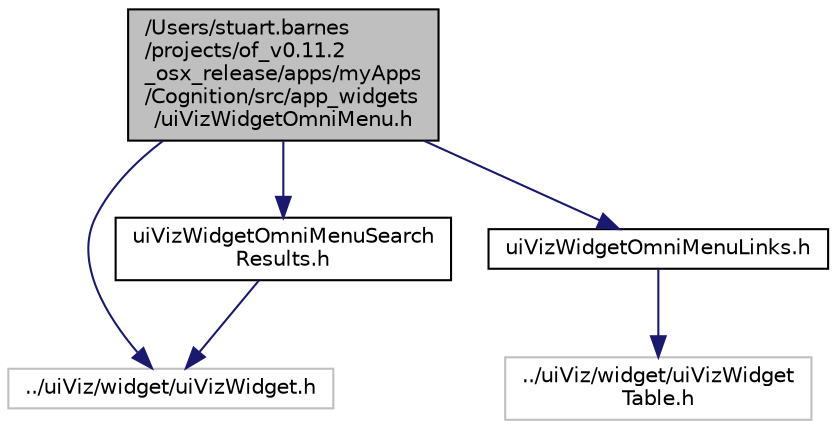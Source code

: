 digraph "/Users/stuart.barnes/projects/of_v0.11.2_osx_release/apps/myApps/Cognition/src/app_widgets/uiVizWidgetOmniMenu.h"
{
 // LATEX_PDF_SIZE
  edge [fontname="Helvetica",fontsize="10",labelfontname="Helvetica",labelfontsize="10"];
  node [fontname="Helvetica",fontsize="10",shape=record];
  Node1 [label="/Users/stuart.barnes\l/projects/of_v0.11.2\l_osx_release/apps/myApps\l/Cognition/src/app_widgets\l/uiVizWidgetOmniMenu.h",height=0.2,width=0.4,color="black", fillcolor="grey75", style="filled", fontcolor="black",tooltip=" "];
  Node1 -> Node2 [color="midnightblue",fontsize="10",style="solid",fontname="Helvetica"];
  Node2 [label="../uiViz/widget/uiVizWidget.h",height=0.2,width=0.4,color="grey75", fillcolor="white", style="filled",tooltip=" "];
  Node1 -> Node3 [color="midnightblue",fontsize="10",style="solid",fontname="Helvetica"];
  Node3 [label="uiVizWidgetOmniMenuSearch\lResults.h",height=0.2,width=0.4,color="black", fillcolor="white", style="filled",URL="$uiVizWidgetOmniMenuSearchResults_8h.html",tooltip=" "];
  Node3 -> Node2 [color="midnightblue",fontsize="10",style="solid",fontname="Helvetica"];
  Node1 -> Node4 [color="midnightblue",fontsize="10",style="solid",fontname="Helvetica"];
  Node4 [label="uiVizWidgetOmniMenuLinks.h",height=0.2,width=0.4,color="black", fillcolor="white", style="filled",URL="$uiVizWidgetOmniMenuLinks_8h.html",tooltip=" "];
  Node4 -> Node5 [color="midnightblue",fontsize="10",style="solid",fontname="Helvetica"];
  Node5 [label="../uiViz/widget/uiVizWidget\lTable.h",height=0.2,width=0.4,color="grey75", fillcolor="white", style="filled",tooltip=" "];
}

